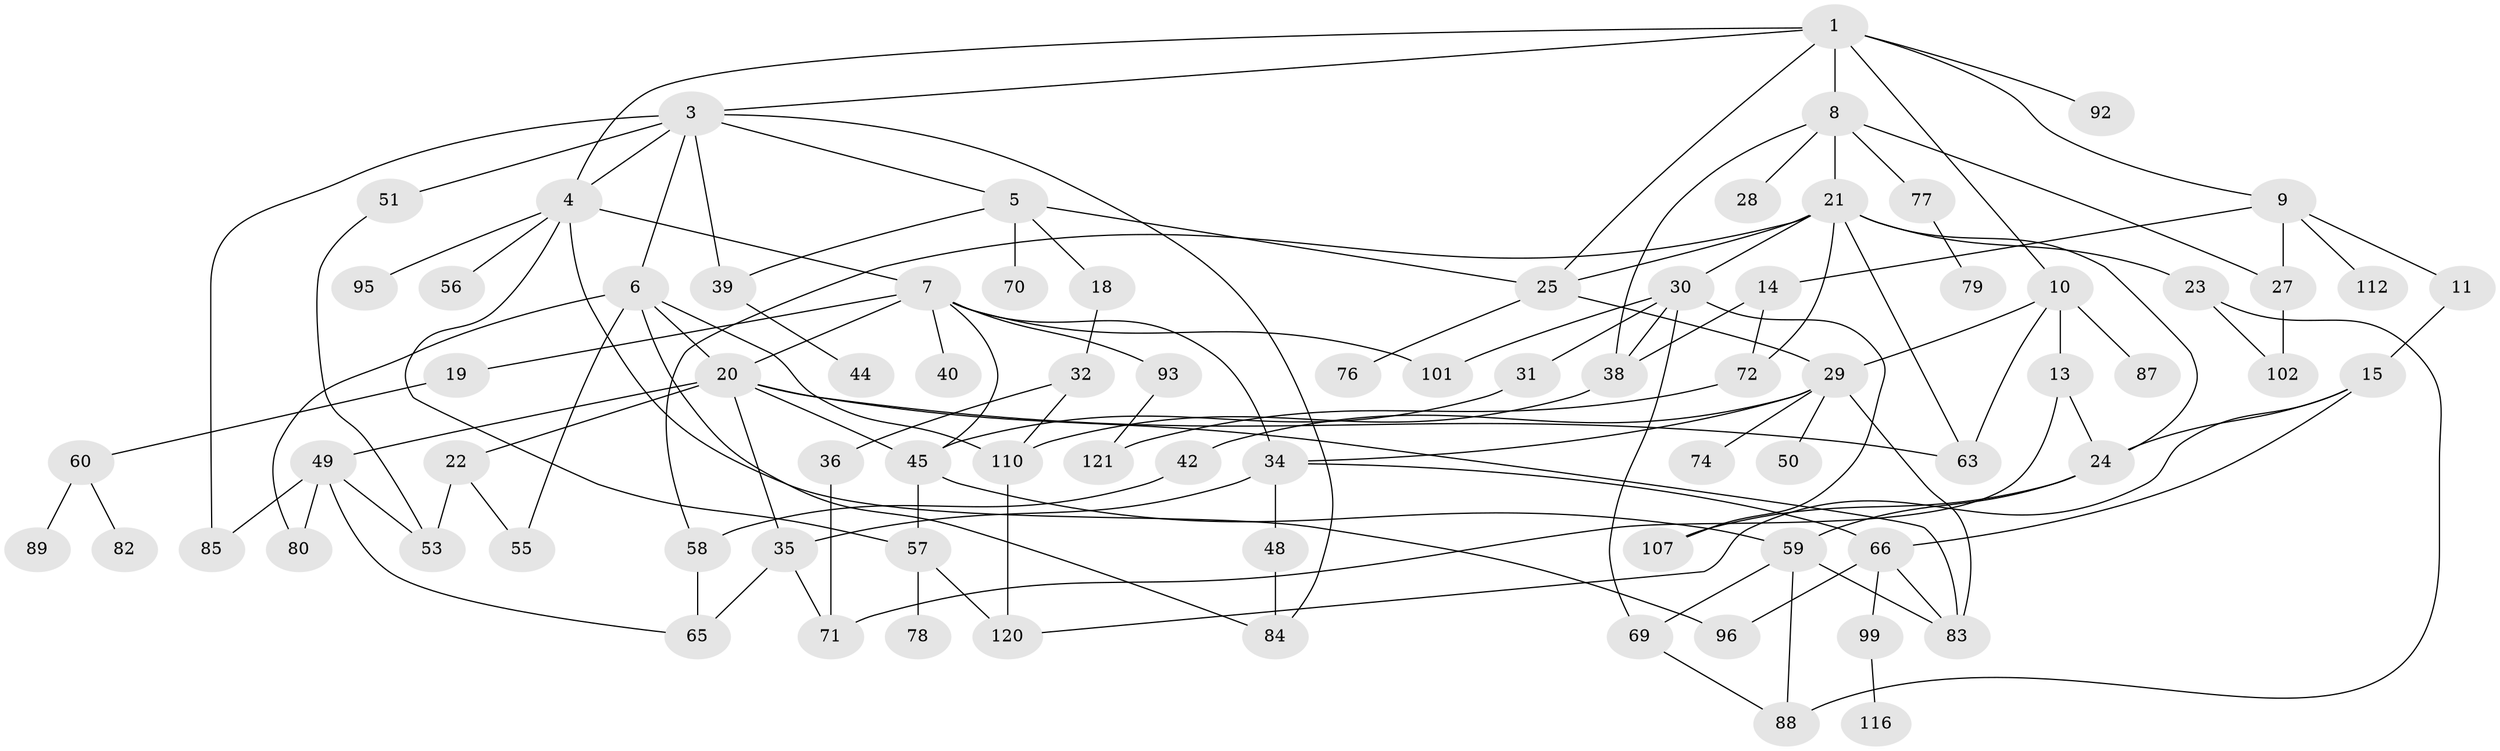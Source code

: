 // original degree distribution, {4: 0.1322314049586777, 5: 0.09090909090909091, 7: 0.008264462809917356, 8: 0.008264462809917356, 2: 0.3140495867768595, 3: 0.2727272727272727, 6: 0.01652892561983471, 1: 0.15702479338842976}
// Generated by graph-tools (version 1.1) at 2025/10/02/27/25 16:10:51]
// undirected, 80 vertices, 127 edges
graph export_dot {
graph [start="1"]
  node [color=gray90,style=filled];
  1 [super="+2"];
  3 [super="+111"];
  4 [super="+12"];
  5 [super="+26"];
  6 [super="+91"];
  7 [super="+68"];
  8 [super="+16"];
  9 [super="+17"];
  10 [super="+37"];
  11;
  13 [super="+61"];
  14 [super="+41"];
  15 [super="+118"];
  18;
  19;
  20 [super="+47"];
  21 [super="+104"];
  22;
  23 [super="+117"];
  24 [super="+33"];
  25 [super="+52"];
  27;
  28;
  29 [super="+43"];
  30 [super="+97"];
  31 [super="+105"];
  32 [super="+100"];
  34 [super="+75"];
  35;
  36;
  38;
  39;
  40;
  42;
  44 [super="+46"];
  45 [super="+115"];
  48;
  49 [super="+64"];
  50;
  51 [super="+54"];
  53;
  55 [super="+81"];
  56 [super="+94"];
  57;
  58 [super="+113"];
  59 [super="+67"];
  60 [super="+62"];
  63 [super="+90"];
  65;
  66 [super="+86"];
  69 [super="+73"];
  70;
  71 [super="+114"];
  72 [super="+98"];
  74 [super="+119"];
  76;
  77;
  78;
  79;
  80;
  82;
  83 [super="+106"];
  84;
  85 [super="+109"];
  87;
  88;
  89;
  92;
  93;
  95 [super="+103"];
  96;
  99 [super="+108"];
  101;
  102;
  107;
  110;
  112;
  116;
  120;
  121;
  1 -- 4;
  1 -- 8;
  1 -- 92;
  1 -- 3;
  1 -- 9;
  1 -- 10;
  1 -- 25;
  3 -- 5;
  3 -- 6;
  3 -- 51;
  3 -- 85;
  3 -- 84;
  3 -- 39;
  3 -- 4;
  4 -- 7;
  4 -- 57;
  4 -- 95;
  4 -- 56;
  4 -- 96;
  5 -- 18;
  5 -- 70;
  5 -- 39;
  5 -- 25;
  6 -- 55;
  6 -- 110;
  6 -- 84;
  6 -- 80;
  6 -- 20;
  7 -- 19;
  7 -- 20;
  7 -- 40;
  7 -- 93;
  7 -- 101;
  7 -- 34;
  7 -- 45;
  8 -- 38;
  8 -- 77;
  8 -- 27;
  8 -- 28;
  8 -- 21;
  9 -- 11;
  9 -- 14;
  9 -- 27;
  9 -- 112;
  10 -- 13;
  10 -- 63;
  10 -- 29;
  10 -- 87;
  11 -- 15;
  13 -- 71;
  13 -- 24;
  14 -- 72;
  14 -- 38;
  15 -- 66;
  15 -- 120;
  15 -- 24;
  18 -- 32;
  19 -- 60;
  20 -- 22;
  20 -- 49;
  20 -- 35;
  20 -- 63;
  20 -- 45;
  20 -- 83;
  21 -- 23;
  21 -- 24;
  21 -- 30;
  21 -- 58;
  21 -- 63;
  21 -- 25;
  21 -- 72;
  22 -- 55;
  22 -- 53;
  23 -- 88;
  23 -- 102;
  24 -- 59;
  24 -- 107;
  25 -- 29;
  25 -- 76;
  27 -- 102;
  29 -- 34;
  29 -- 42;
  29 -- 50;
  29 -- 83;
  29 -- 74;
  30 -- 31;
  30 -- 38;
  30 -- 107;
  30 -- 101;
  30 -- 69;
  31 -- 45;
  32 -- 36;
  32 -- 110;
  34 -- 35 [weight=2];
  34 -- 48;
  34 -- 66;
  35 -- 65;
  35 -- 71;
  36 -- 71;
  38 -- 110;
  39 -- 44;
  42 -- 58;
  45 -- 57;
  45 -- 59;
  48 -- 84;
  49 -- 80;
  49 -- 65;
  49 -- 53;
  49 -- 85;
  51 -- 53;
  57 -- 78;
  57 -- 120;
  58 -- 65;
  59 -- 83;
  59 -- 69;
  59 -- 88;
  60 -- 89 [weight=2];
  60 -- 82;
  66 -- 99;
  66 -- 96;
  66 -- 83;
  69 -- 88;
  72 -- 121;
  77 -- 79;
  93 -- 121;
  99 -- 116;
  110 -- 120;
}
